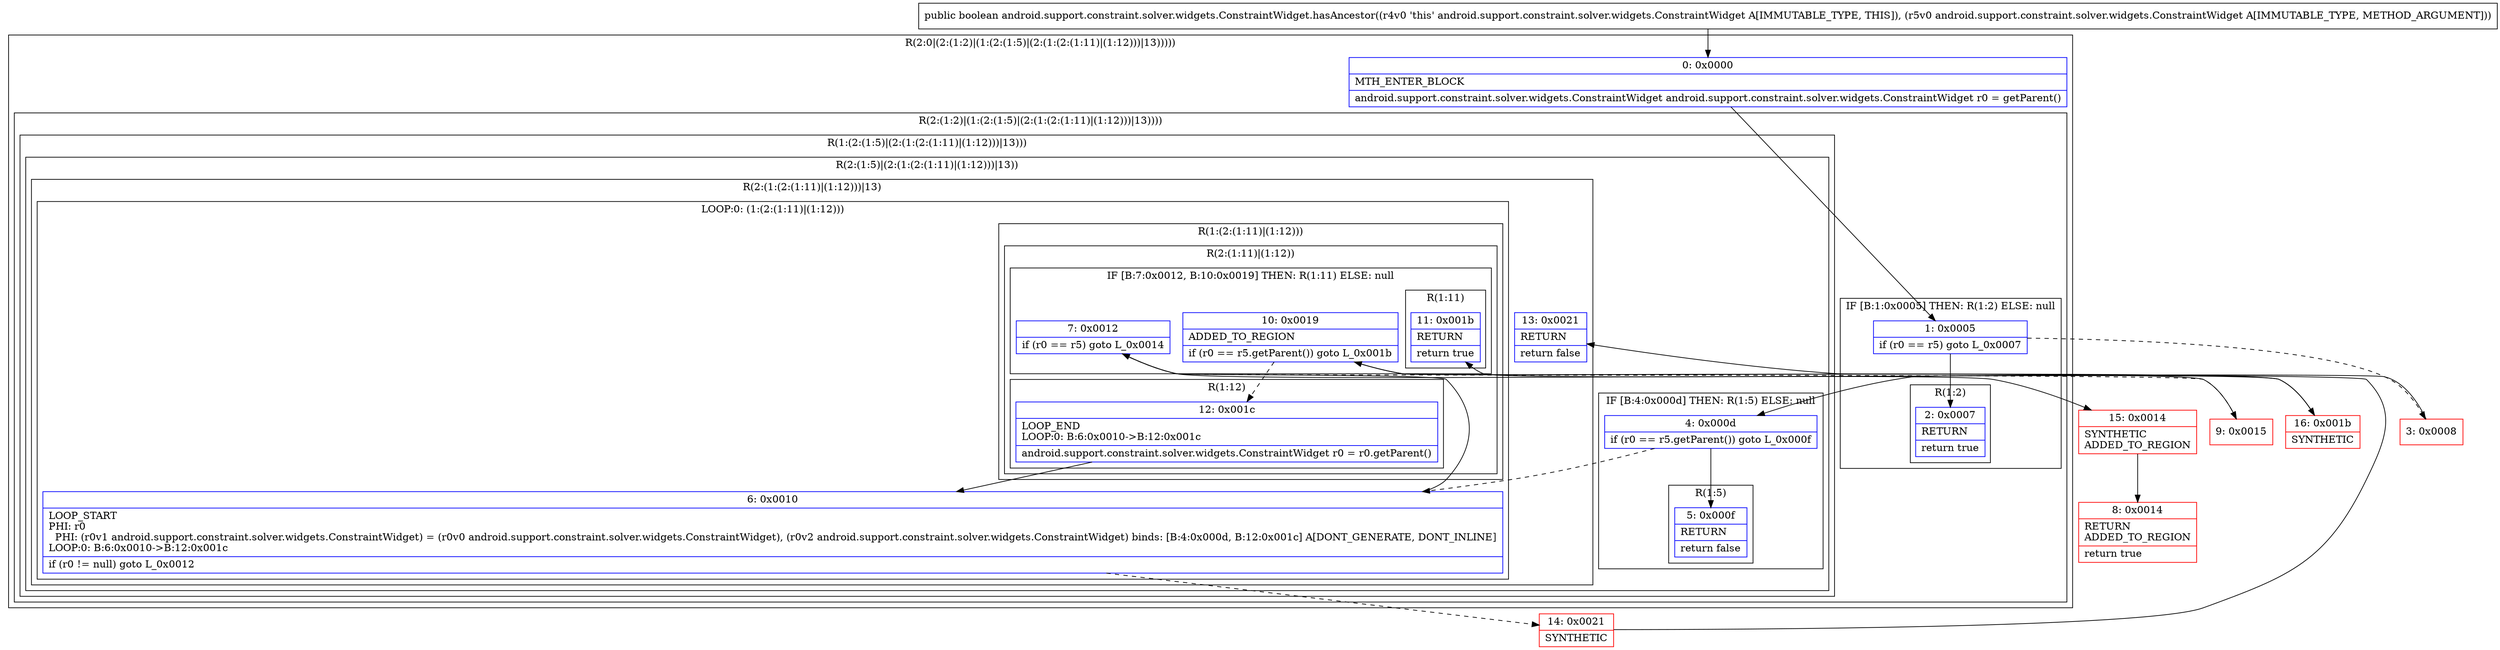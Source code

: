 digraph "CFG forandroid.support.constraint.solver.widgets.ConstraintWidget.hasAncestor(Landroid\/support\/constraint\/solver\/widgets\/ConstraintWidget;)Z" {
subgraph cluster_Region_909690581 {
label = "R(2:0|(2:(1:2)|(1:(2:(1:5)|(2:(1:(2:(1:11)|(1:12)))|13)))))";
node [shape=record,color=blue];
Node_0 [shape=record,label="{0\:\ 0x0000|MTH_ENTER_BLOCK\l|android.support.constraint.solver.widgets.ConstraintWidget android.support.constraint.solver.widgets.ConstraintWidget r0 = getParent()\l}"];
subgraph cluster_Region_2096286879 {
label = "R(2:(1:2)|(1:(2:(1:5)|(2:(1:(2:(1:11)|(1:12)))|13))))";
node [shape=record,color=blue];
subgraph cluster_IfRegion_289097247 {
label = "IF [B:1:0x0005] THEN: R(1:2) ELSE: null";
node [shape=record,color=blue];
Node_1 [shape=record,label="{1\:\ 0x0005|if (r0 == r5) goto L_0x0007\l}"];
subgraph cluster_Region_988692226 {
label = "R(1:2)";
node [shape=record,color=blue];
Node_2 [shape=record,label="{2\:\ 0x0007|RETURN\l|return true\l}"];
}
}
subgraph cluster_Region_188172866 {
label = "R(1:(2:(1:5)|(2:(1:(2:(1:11)|(1:12)))|13)))";
node [shape=record,color=blue];
subgraph cluster_Region_795414304 {
label = "R(2:(1:5)|(2:(1:(2:(1:11)|(1:12)))|13))";
node [shape=record,color=blue];
subgraph cluster_IfRegion_1939025853 {
label = "IF [B:4:0x000d] THEN: R(1:5) ELSE: null";
node [shape=record,color=blue];
Node_4 [shape=record,label="{4\:\ 0x000d|if (r0 == r5.getParent()) goto L_0x000f\l}"];
subgraph cluster_Region_1159051366 {
label = "R(1:5)";
node [shape=record,color=blue];
Node_5 [shape=record,label="{5\:\ 0x000f|RETURN\l|return false\l}"];
}
}
subgraph cluster_Region_248023529 {
label = "R(2:(1:(2:(1:11)|(1:12)))|13)";
node [shape=record,color=blue];
subgraph cluster_LoopRegion_65884532 {
label = "LOOP:0: (1:(2:(1:11)|(1:12)))";
node [shape=record,color=blue];
Node_6 [shape=record,label="{6\:\ 0x0010|LOOP_START\lPHI: r0 \l  PHI: (r0v1 android.support.constraint.solver.widgets.ConstraintWidget) = (r0v0 android.support.constraint.solver.widgets.ConstraintWidget), (r0v2 android.support.constraint.solver.widgets.ConstraintWidget) binds: [B:4:0x000d, B:12:0x001c] A[DONT_GENERATE, DONT_INLINE]\lLOOP:0: B:6:0x0010\-\>B:12:0x001c\l|if (r0 != null) goto L_0x0012\l}"];
subgraph cluster_Region_1067231016 {
label = "R(1:(2:(1:11)|(1:12)))";
node [shape=record,color=blue];
subgraph cluster_Region_1483452404 {
label = "R(2:(1:11)|(1:12))";
node [shape=record,color=blue];
subgraph cluster_IfRegion_1774139268 {
label = "IF [B:7:0x0012, B:10:0x0019] THEN: R(1:11) ELSE: null";
node [shape=record,color=blue];
Node_7 [shape=record,label="{7\:\ 0x0012|if (r0 == r5) goto L_0x0014\l}"];
Node_10 [shape=record,label="{10\:\ 0x0019|ADDED_TO_REGION\l|if (r0 == r5.getParent()) goto L_0x001b\l}"];
subgraph cluster_Region_810940951 {
label = "R(1:11)";
node [shape=record,color=blue];
Node_11 [shape=record,label="{11\:\ 0x001b|RETURN\l|return true\l}"];
}
}
subgraph cluster_Region_411981507 {
label = "R(1:12)";
node [shape=record,color=blue];
Node_12 [shape=record,label="{12\:\ 0x001c|LOOP_END\lLOOP:0: B:6:0x0010\-\>B:12:0x001c\l|android.support.constraint.solver.widgets.ConstraintWidget r0 = r0.getParent()\l}"];
}
}
}
}
Node_13 [shape=record,label="{13\:\ 0x0021|RETURN\l|return false\l}"];
}
}
}
}
}
Node_3 [shape=record,color=red,label="{3\:\ 0x0008}"];
Node_8 [shape=record,color=red,label="{8\:\ 0x0014|RETURN\lADDED_TO_REGION\l|return true\l}"];
Node_9 [shape=record,color=red,label="{9\:\ 0x0015}"];
Node_14 [shape=record,color=red,label="{14\:\ 0x0021|SYNTHETIC\l}"];
Node_15 [shape=record,color=red,label="{15\:\ 0x0014|SYNTHETIC\lADDED_TO_REGION\l}"];
Node_16 [shape=record,color=red,label="{16\:\ 0x001b|SYNTHETIC\l}"];
MethodNode[shape=record,label="{public boolean android.support.constraint.solver.widgets.ConstraintWidget.hasAncestor((r4v0 'this' android.support.constraint.solver.widgets.ConstraintWidget A[IMMUTABLE_TYPE, THIS]), (r5v0 android.support.constraint.solver.widgets.ConstraintWidget A[IMMUTABLE_TYPE, METHOD_ARGUMENT])) }"];
MethodNode -> Node_0;
Node_0 -> Node_1;
Node_1 -> Node_2;
Node_1 -> Node_3[style=dashed];
Node_4 -> Node_5;
Node_4 -> Node_6[style=dashed];
Node_6 -> Node_7;
Node_6 -> Node_14[style=dashed];
Node_7 -> Node_9[style=dashed];
Node_7 -> Node_15;
Node_10 -> Node_12[style=dashed];
Node_10 -> Node_16;
Node_12 -> Node_6;
Node_3 -> Node_4;
Node_9 -> Node_10;
Node_14 -> Node_13;
Node_15 -> Node_8;
Node_16 -> Node_11;
}


